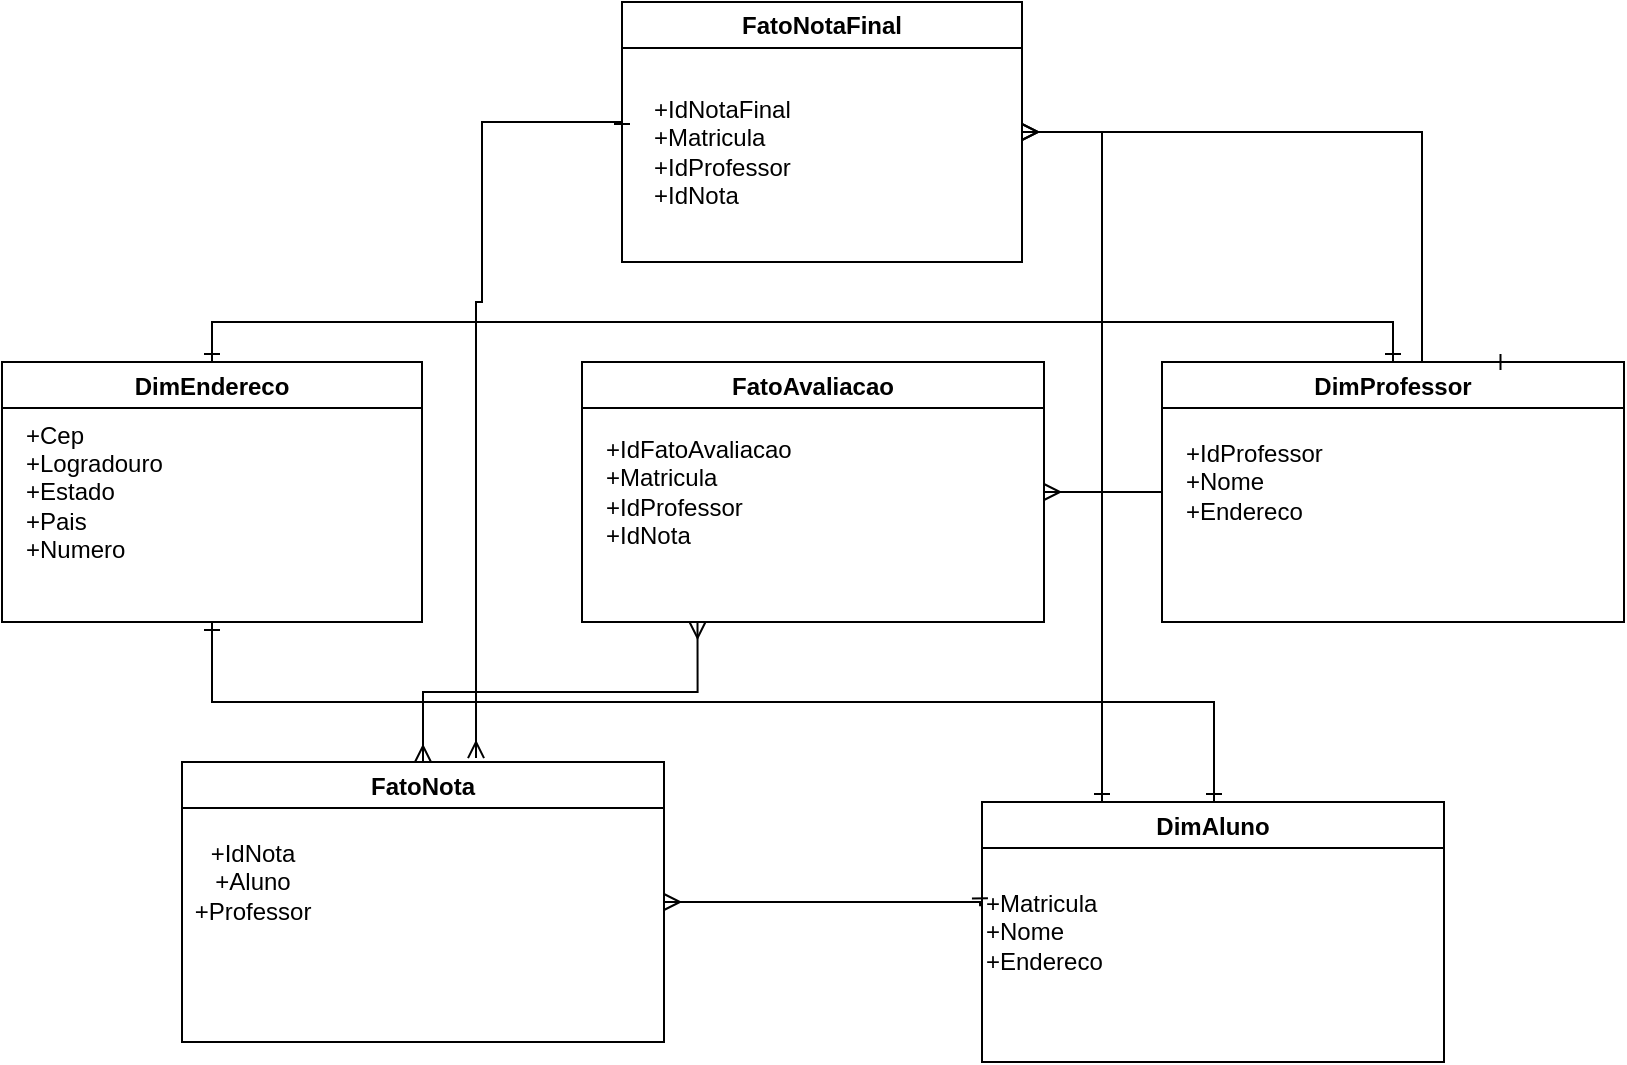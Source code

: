 <mxfile version="21.3.8" type="device">
  <diagram name="Página-1" id="aAZpk_fTZfRfJQzMky5m">
    <mxGraphModel dx="899" dy="559" grid="1" gridSize="10" guides="1" tooltips="1" connect="1" arrows="1" fold="1" page="1" pageScale="1" pageWidth="827" pageHeight="1169" math="0" shadow="0">
      <root>
        <mxCell id="0" />
        <mxCell id="1" parent="0" />
        <mxCell id="grsZwdMOKD7EH8BZTg2s-8" style="edgeStyle=orthogonalEdgeStyle;rounded=0;orthogonalLoop=1;jettySize=auto;html=1;exitX=1;exitY=0.5;exitDx=0;exitDy=0;entryX=0;entryY=0.5;entryDx=0;entryDy=0;endArrow=baseDash;endFill=0;startArrow=ERmany;startFill=0;" edge="1" parent="1" source="grsZwdMOKD7EH8BZTg2s-1" target="grsZwdMOKD7EH8BZTg2s-5">
          <mxGeometry relative="1" as="geometry" />
        </mxCell>
        <mxCell id="grsZwdMOKD7EH8BZTg2s-13" style="edgeStyle=orthogonalEdgeStyle;rounded=0;orthogonalLoop=1;jettySize=auto;html=1;exitX=0.25;exitY=1;exitDx=0;exitDy=0;entryX=0.5;entryY=0;entryDx=0;entryDy=0;startArrow=ERmany;startFill=0;endArrow=ERmany;endFill=0;" edge="1" parent="1" source="grsZwdMOKD7EH8BZTg2s-1" target="grsZwdMOKD7EH8BZTg2s-3">
          <mxGeometry relative="1" as="geometry" />
        </mxCell>
        <mxCell id="grsZwdMOKD7EH8BZTg2s-1" value="FatoAvaliacao" style="swimlane;" vertex="1" parent="1">
          <mxGeometry x="310" y="200" width="231" height="130" as="geometry" />
        </mxCell>
        <mxCell id="grsZwdMOKD7EH8BZTg2s-23" value="+IdFatoAvaliacao&lt;br style=&quot;border-color: var(--border-color);&quot;&gt;&lt;span style=&quot;&quot;&gt;+Matricula&lt;/span&gt;&lt;br style=&quot;border-color: var(--border-color);&quot;&gt;&lt;span style=&quot;&quot;&gt;+IdProfessor&lt;/span&gt;&lt;br style=&quot;border-color: var(--border-color);&quot;&gt;&lt;span style=&quot;&quot;&gt;+IdNota&lt;/span&gt;" style="text;html=1;align=left;verticalAlign=middle;resizable=0;points=[];autosize=1;strokeColor=none;fillColor=none;" vertex="1" parent="grsZwdMOKD7EH8BZTg2s-1">
          <mxGeometry x="10" y="30" width="120" height="70" as="geometry" />
        </mxCell>
        <mxCell id="grsZwdMOKD7EH8BZTg2s-14" style="edgeStyle=orthogonalEdgeStyle;rounded=0;orthogonalLoop=1;jettySize=auto;html=1;entryX=0.5;entryY=0;entryDx=0;entryDy=0;startArrow=ERone;startFill=0;endArrow=ERone;endFill=0;" edge="1" parent="1" source="grsZwdMOKD7EH8BZTg2s-2" target="grsZwdMOKD7EH8BZTg2s-5">
          <mxGeometry relative="1" as="geometry">
            <Array as="points">
              <mxPoint x="125" y="180" />
              <mxPoint x="716" y="180" />
            </Array>
          </mxGeometry>
        </mxCell>
        <mxCell id="grsZwdMOKD7EH8BZTg2s-15" value="" style="edgeStyle=orthogonalEdgeStyle;rounded=0;orthogonalLoop=1;jettySize=auto;html=1;startArrow=ERone;startFill=0;endArrow=ERone;endFill=0;" edge="1" parent="1" source="grsZwdMOKD7EH8BZTg2s-2" target="grsZwdMOKD7EH8BZTg2s-4">
          <mxGeometry relative="1" as="geometry">
            <Array as="points">
              <mxPoint x="125" y="370" />
              <mxPoint x="626" y="370" />
            </Array>
          </mxGeometry>
        </mxCell>
        <mxCell id="grsZwdMOKD7EH8BZTg2s-2" value="DimEndereco" style="swimlane;" vertex="1" parent="1">
          <mxGeometry x="20" y="200" width="210" height="130" as="geometry" />
        </mxCell>
        <mxCell id="grsZwdMOKD7EH8BZTg2s-16" value="+Cep&lt;br&gt;+Logradouro&lt;br&gt;+Estado&lt;br&gt;+Pais&lt;br&gt;+Numero" style="text;html=1;align=left;verticalAlign=middle;resizable=0;points=[];autosize=1;strokeColor=none;fillColor=none;" vertex="1" parent="grsZwdMOKD7EH8BZTg2s-2">
          <mxGeometry x="10" y="20" width="90" height="90" as="geometry" />
        </mxCell>
        <mxCell id="grsZwdMOKD7EH8BZTg2s-12" style="edgeStyle=orthogonalEdgeStyle;rounded=0;orthogonalLoop=1;jettySize=auto;html=1;exitX=1;exitY=0.5;exitDx=0;exitDy=0;entryX=-0.012;entryY=0.286;entryDx=0;entryDy=0;entryPerimeter=0;startArrow=ERmany;startFill=0;endArrow=ERone;endFill=0;" edge="1" parent="1" source="grsZwdMOKD7EH8BZTg2s-3" target="grsZwdMOKD7EH8BZTg2s-10">
          <mxGeometry relative="1" as="geometry">
            <Array as="points">
              <mxPoint x="509" y="470" />
            </Array>
          </mxGeometry>
        </mxCell>
        <mxCell id="grsZwdMOKD7EH8BZTg2s-3" value="FatoNota" style="swimlane;" vertex="1" parent="1">
          <mxGeometry x="110" y="400" width="241" height="140" as="geometry" />
        </mxCell>
        <mxCell id="grsZwdMOKD7EH8BZTg2s-11" value="+IdNota&lt;br&gt;+Aluno&lt;br&gt;+Professor" style="text;html=1;align=center;verticalAlign=middle;resizable=0;points=[];autosize=1;strokeColor=none;fillColor=none;" vertex="1" parent="grsZwdMOKD7EH8BZTg2s-3">
          <mxGeometry x="-5" y="30" width="80" height="60" as="geometry" />
        </mxCell>
        <mxCell id="grsZwdMOKD7EH8BZTg2s-5" value="DimProfessor" style="swimlane;" vertex="1" parent="1">
          <mxGeometry x="600" y="200" width="231" height="130" as="geometry" />
        </mxCell>
        <mxCell id="grsZwdMOKD7EH8BZTg2s-18" value="+IdProfessor&lt;br&gt;+Nome&lt;br&gt;+Endereco" style="text;html=1;align=left;verticalAlign=middle;resizable=0;points=[];autosize=1;strokeColor=none;fillColor=none;" vertex="1" parent="grsZwdMOKD7EH8BZTg2s-5">
          <mxGeometry x="10" y="30" width="90" height="60" as="geometry" />
        </mxCell>
        <mxCell id="grsZwdMOKD7EH8BZTg2s-4" value="DimAluno" style="swimlane;startSize=23;" vertex="1" parent="1">
          <mxGeometry x="510" y="420" width="231" height="130" as="geometry" />
        </mxCell>
        <mxCell id="grsZwdMOKD7EH8BZTg2s-10" value="+Matricula&lt;br&gt;+Nome&lt;br&gt;+Endereco&lt;br&gt;" style="text;html=1;align=left;verticalAlign=middle;resizable=0;points=[];autosize=1;strokeColor=none;fillColor=none;" vertex="1" parent="grsZwdMOKD7EH8BZTg2s-4">
          <mxGeometry y="35" width="80" height="60" as="geometry" />
        </mxCell>
        <mxCell id="grsZwdMOKD7EH8BZTg2s-20" style="edgeStyle=orthogonalEdgeStyle;rounded=0;orthogonalLoop=1;jettySize=auto;html=1;entryX=0.75;entryY=0;entryDx=0;entryDy=0;startArrow=ERmany;startFill=0;endArrow=ERone;endFill=0;" edge="1" parent="1" source="grsZwdMOKD7EH8BZTg2s-19" target="grsZwdMOKD7EH8BZTg2s-5">
          <mxGeometry relative="1" as="geometry">
            <Array as="points">
              <mxPoint x="730" y="85" />
              <mxPoint x="730" y="200" />
            </Array>
          </mxGeometry>
        </mxCell>
        <mxCell id="grsZwdMOKD7EH8BZTg2s-22" style="edgeStyle=orthogonalEdgeStyle;rounded=0;orthogonalLoop=1;jettySize=auto;html=1;exitX=1;exitY=0.5;exitDx=0;exitDy=0;startArrow=ERmany;startFill=0;endArrow=ERone;endFill=0;" edge="1" parent="1" source="grsZwdMOKD7EH8BZTg2s-19">
          <mxGeometry relative="1" as="geometry">
            <mxPoint x="570" y="420" as="targetPoint" />
            <Array as="points">
              <mxPoint x="570" y="85" />
            </Array>
          </mxGeometry>
        </mxCell>
        <mxCell id="grsZwdMOKD7EH8BZTg2s-19" value="FatoNotaFinal" style="swimlane;whiteSpace=wrap;html=1;" vertex="1" parent="1">
          <mxGeometry x="330" y="20" width="200" height="130" as="geometry" />
        </mxCell>
        <mxCell id="grsZwdMOKD7EH8BZTg2s-7" value="+IdNotaFinal&lt;br&gt;+Matricula&lt;br&gt;+IdProfessor&lt;br&gt;+IdNota" style="text;html=1;align=left;verticalAlign=middle;resizable=0;points=[];autosize=1;strokeColor=none;fillColor=none;" vertex="1" parent="grsZwdMOKD7EH8BZTg2s-19">
          <mxGeometry x="14" y="40" width="90" height="70" as="geometry" />
        </mxCell>
        <mxCell id="grsZwdMOKD7EH8BZTg2s-21" style="edgeStyle=orthogonalEdgeStyle;rounded=0;orthogonalLoop=1;jettySize=auto;html=1;entryX=0.61;entryY=-0.014;entryDx=0;entryDy=0;entryPerimeter=0;startArrow=ERone;startFill=0;endArrow=ERmany;endFill=0;exitX=0;exitY=0.5;exitDx=0;exitDy=0;" edge="1" parent="1" source="grsZwdMOKD7EH8BZTg2s-19" target="grsZwdMOKD7EH8BZTg2s-3">
          <mxGeometry relative="1" as="geometry">
            <Array as="points">
              <mxPoint x="330" y="80" />
              <mxPoint x="260" y="80" />
              <mxPoint x="260" y="170" />
              <mxPoint x="257" y="170" />
            </Array>
          </mxGeometry>
        </mxCell>
      </root>
    </mxGraphModel>
  </diagram>
</mxfile>
